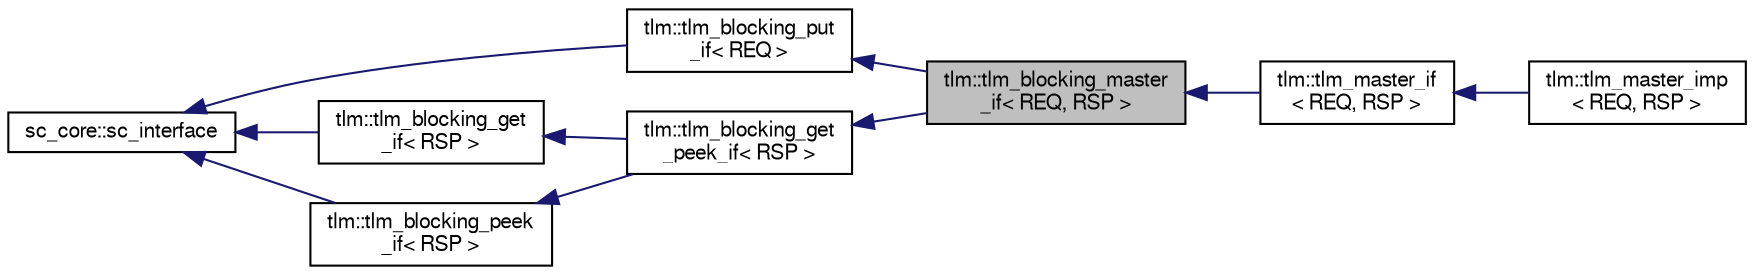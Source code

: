 digraph "tlm::tlm_blocking_master_if&lt; REQ, RSP &gt;"
{
  edge [fontname="FreeSans",fontsize="10",labelfontname="FreeSans",labelfontsize="10"];
  node [fontname="FreeSans",fontsize="10",shape=record];
  rankdir="LR";
  Node0 [label="tlm::tlm_blocking_master\l_if\< REQ, RSP \>",height=0.2,width=0.4,color="black", fillcolor="grey75", style="filled", fontcolor="black"];
  Node1 -> Node0 [dir="back",color="midnightblue",fontsize="10",style="solid",fontname="FreeSans"];
  Node1 [label="tlm::tlm_blocking_put\l_if\< REQ \>",height=0.2,width=0.4,color="black", fillcolor="white", style="filled",URL="$a02279.html"];
  Node2 -> Node1 [dir="back",color="midnightblue",fontsize="10",style="solid",fontname="FreeSans"];
  Node2 [label="sc_core::sc_interface",height=0.2,width=0.4,color="black", fillcolor="white", style="filled",URL="/mnt/c/Users/fangk/Documents/hdl-playground/lib/systemc-2.3.3/objdir/docs/sysc/doxygen/systemc.tag$a01196.html"];
  Node3 -> Node0 [dir="back",color="midnightblue",fontsize="10",style="solid",fontname="FreeSans"];
  Node3 [label="tlm::tlm_blocking_get\l_peek_if\< RSP \>",height=0.2,width=0.4,color="black", fillcolor="white", style="filled",URL="$a02311.html"];
  Node4 -> Node3 [dir="back",color="midnightblue",fontsize="10",style="solid",fontname="FreeSans"];
  Node4 [label="tlm::tlm_blocking_get\l_if\< RSP \>",height=0.2,width=0.4,color="black", fillcolor="white", style="filled",URL="$a02275.html"];
  Node2 -> Node4 [dir="back",color="midnightblue",fontsize="10",style="solid",fontname="FreeSans"];
  Node5 -> Node3 [dir="back",color="midnightblue",fontsize="10",style="solid",fontname="FreeSans"];
  Node5 [label="tlm::tlm_blocking_peek\l_if\< RSP \>",height=0.2,width=0.4,color="black", fillcolor="white", style="filled",URL="$a02299.html"];
  Node2 -> Node5 [dir="back",color="midnightblue",fontsize="10",style="solid",fontname="FreeSans"];
  Node0 -> Node6 [dir="back",color="midnightblue",fontsize="10",style="solid",fontname="FreeSans"];
  Node6 [label="tlm::tlm_master_if\l\< REQ, RSP \>",height=0.2,width=0.4,color="black", fillcolor="white", style="filled",URL="$a02355.html"];
  Node6 -> Node7 [dir="back",color="midnightblue",fontsize="10",style="solid",fontname="FreeSans"];
  Node7 [label="tlm::tlm_master_imp\l\< REQ, RSP \>",height=0.2,width=0.4,color="black", fillcolor="white", style="filled",URL="$a02387.html"];
}
